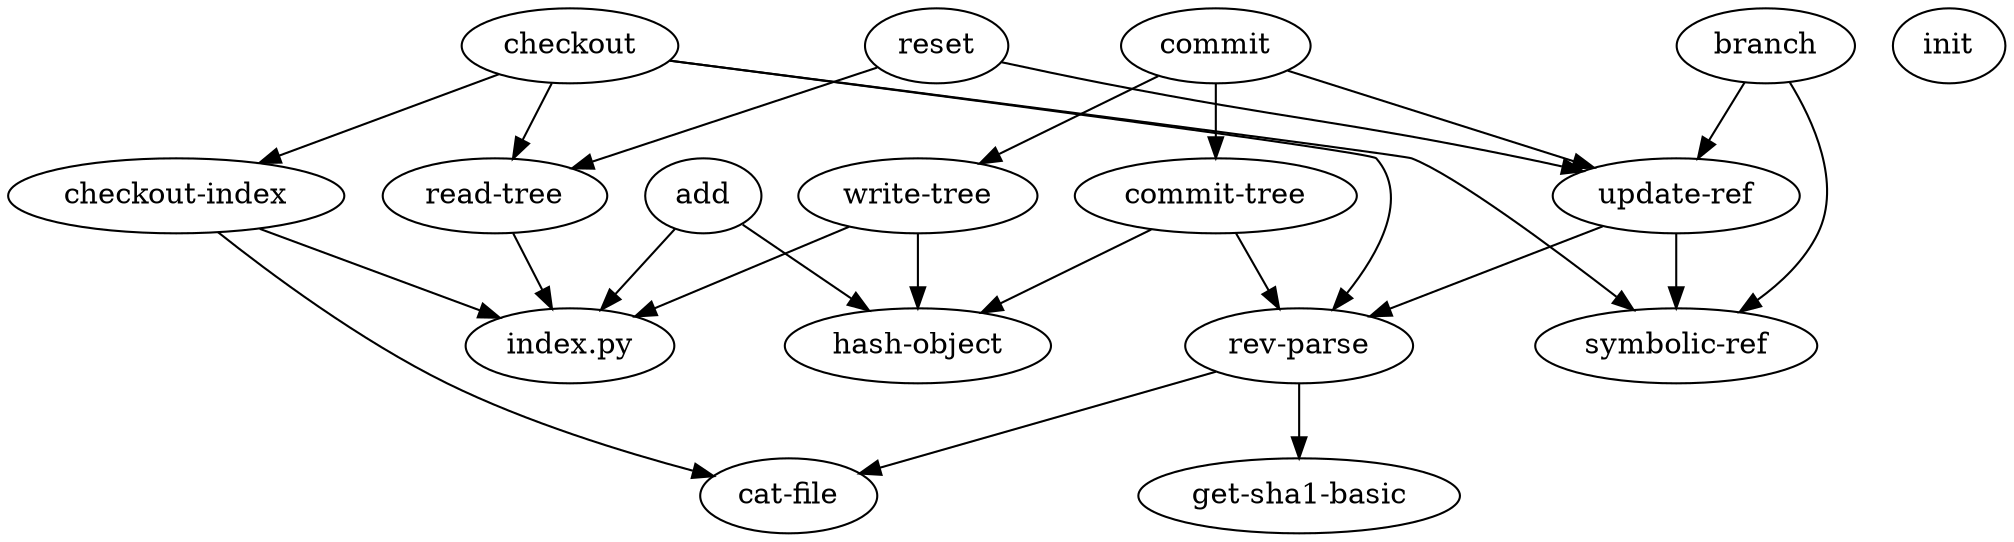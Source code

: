digraph G {
    add -> { "index.py" "hash-object" };
    "write-tree" -> { "index.py" "hash-object" };
    commit -> { "write-tree" "commit-tree" "update-ref" };
    "commit-tree" -> { "rev-parse" "hash-object" };
    "update-ref" -> { "symbolic-ref" "rev-parse" };
    branch -> { "update-ref" "symbolic-ref" };
    checkout -> { "rev-parse" "read-tree" "checkout-index" "symbolic-ref" };
    "rev-parse" -> { "get-sha1-basic" "cat-file" };
    "checkout-index" -> { "index.py" "cat-file" };
    init;
    reset -> { "read-tree" "update-ref" };
    "read-tree" -> "index.py";
}
